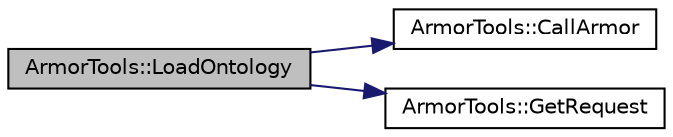 digraph "ArmorTools::LoadOntology"
{
 // LATEX_PDF_SIZE
  edge [fontname="Helvetica",fontsize="10",labelfontname="Helvetica",labelfontsize="10"];
  node [fontname="Helvetica",fontsize="10",shape=record];
  rankdir="LR";
  Node1 [label="ArmorTools::LoadOntology",height=0.2,width=0.4,color="black", fillcolor="grey75", style="filled", fontcolor="black",tooltip="load the ontology from file."];
  Node1 -> Node2 [color="midnightblue",fontsize="10",style="solid",fontname="Helvetica"];
  Node2 [label="ArmorTools::CallArmor",height=0.2,width=0.4,color="black", fillcolor="white", style="filled",URL="$a00189_aac98d4f9b2ce2cbefba61684d1f505bf.html#aac98d4f9b2ce2cbefba61684d1f505bf",tooltip="send a command to the aRMOR service."];
  Node1 -> Node3 [color="midnightblue",fontsize="10",style="solid",fontname="Helvetica"];
  Node3 [label="ArmorTools::GetRequest",height=0.2,width=0.4,color="black", fillcolor="white", style="filled",URL="$a00189_a76e1517409d261c03ce712a4a5e4a093.html#a76e1517409d261c03ce712a4a5e4a093",tooltip="quick generation of an aRMOR request"];
}

